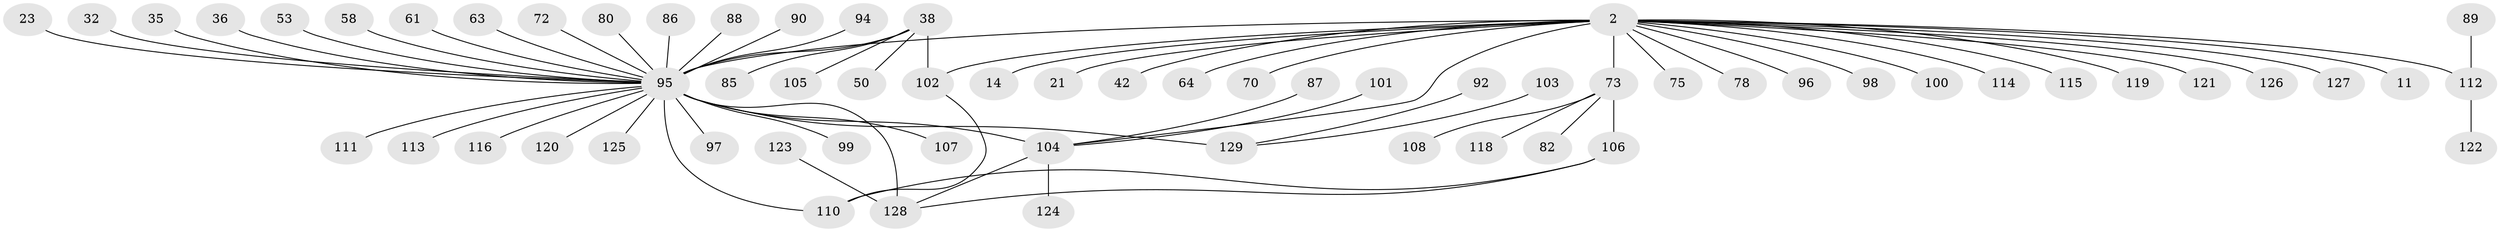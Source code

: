 // original degree distribution, {16: 0.007751937984496124, 19: 0.007751937984496124, 22: 0.007751937984496124, 13: 0.007751937984496124, 2: 0.17054263565891473, 5: 0.023255813953488372, 6: 0.031007751937984496, 1: 0.5813953488372093, 11: 0.007751937984496124, 8: 0.015503875968992248, 3: 0.11627906976744186, 4: 0.023255813953488372}
// Generated by graph-tools (version 1.1) at 2025/46/03/09/25 04:46:58]
// undirected, 64 vertices, 69 edges
graph export_dot {
graph [start="1"]
  node [color=gray90,style=filled];
  2 [super="+1"];
  11;
  14;
  21;
  23;
  32;
  35;
  36;
  38 [super="+10+27+30"];
  42;
  50;
  53;
  58;
  61;
  63;
  64;
  70;
  72;
  73 [super="+41+8"];
  75;
  78;
  80;
  82;
  85 [super="+55+74"];
  86 [super="+37+67"];
  87;
  88;
  89;
  90;
  92;
  94;
  95 [super="+6+68+77"];
  96;
  97;
  98;
  99;
  100 [super="+5"];
  101;
  102 [super="+60"];
  103;
  104 [super="+28+66+71+81"];
  105;
  106 [super="+24+65"];
  107;
  108;
  110;
  111;
  112 [super="+57+93+69+76"];
  113;
  114;
  115;
  116 [super="+84"];
  118;
  119;
  120;
  121;
  122;
  123 [super="+91"];
  124;
  125 [super="+47"];
  126 [super="+117"];
  127 [super="+109"];
  128 [super="+12"];
  129 [super="+79+31"];
  2 -- 11;
  2 -- 14;
  2 -- 21;
  2 -- 64;
  2 -- 70;
  2 -- 75;
  2 -- 78;
  2 -- 119;
  2 -- 73 [weight=3];
  2 -- 95 [weight=9];
  2 -- 96;
  2 -- 98;
  2 -- 102;
  2 -- 42;
  2 -- 114;
  2 -- 115;
  2 -- 121;
  2 -- 112 [weight=2];
  2 -- 100;
  2 -- 127;
  2 -- 126;
  2 -- 104;
  23 -- 95;
  32 -- 95;
  35 -- 95;
  36 -- 95;
  38 -- 102 [weight=2];
  38 -- 105;
  38 -- 50;
  38 -- 85;
  38 -- 95 [weight=3];
  53 -- 95;
  58 -- 95;
  61 -- 95;
  63 -- 95;
  72 -- 95;
  73 -- 108;
  73 -- 106 [weight=2];
  73 -- 82;
  73 -- 118;
  80 -- 95;
  86 -- 95 [weight=2];
  87 -- 104;
  88 -- 95;
  89 -- 112;
  90 -- 95;
  92 -- 129;
  94 -- 95;
  95 -- 107;
  95 -- 128 [weight=4];
  95 -- 113;
  95 -- 125;
  95 -- 129 [weight=2];
  95 -- 97;
  95 -- 99;
  95 -- 104 [weight=2];
  95 -- 110;
  95 -- 111;
  95 -- 116;
  95 -- 120;
  101 -- 104;
  102 -- 110;
  103 -- 129;
  104 -- 128 [weight=2];
  104 -- 124;
  106 -- 110;
  106 -- 128;
  112 -- 122;
  123 -- 128;
}
